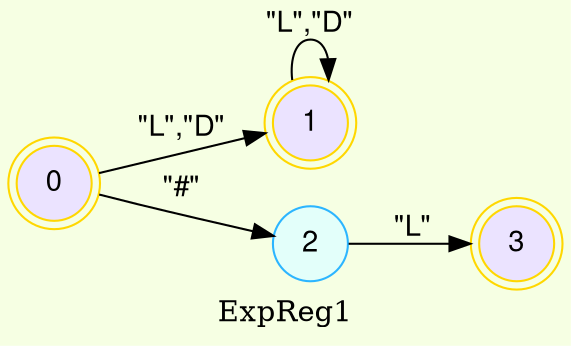 digraph finite_state_machine {
	bgcolor = "#F6FFE3"
	node [fontname="Helvetica,Arial,sans-serif" ]
	edge [fontname="Helvetica,Arial,sans-serif"]
	rankdir=LR;
	node [shape = doublecircle, color = gold fillcolor="#EBE3FF" style =filled];0,1,3;
	node [shape = circle, color = "#2CB5FF" fillcolor="#E3FFFA" style =filled];

0->1[label = "\"L\",\"D\""];
0->2[label = "\"#\""];
1->1[label = "\"L\",\"D\""];
2->3[label = "\"L\""];
label= ExpReg1}